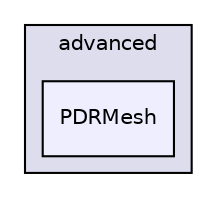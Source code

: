 digraph "applications/utilities/mesh/advanced/PDRMesh" {
  bgcolor=transparent;
  compound=true
  node [ fontsize="10", fontname="Helvetica"];
  edge [ labelfontsize="10", labelfontname="Helvetica"];
  subgraph clusterdir_33cf184158805ce1a4614f861f9c9f7a {
    graph [ bgcolor="#ddddee", pencolor="black", label="advanced" fontname="Helvetica", fontsize="10", URL="dir_33cf184158805ce1a4614f861f9c9f7a.html"]
  dir_87a1bdd5a1fb262709db79f9091a69bb [shape=box, label="PDRMesh", style="filled", fillcolor="#eeeeff", pencolor="black", URL="dir_87a1bdd5a1fb262709db79f9091a69bb.html"];
  }
}
